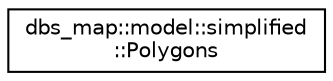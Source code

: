 digraph "Graphical Class Hierarchy"
{
 // LATEX_PDF_SIZE
  edge [fontname="Helvetica",fontsize="10",labelfontname="Helvetica",labelfontsize="10"];
  node [fontname="Helvetica",fontsize="10",shape=record];
  rankdir="LR";
  Node0 [label="dbs_map::model::simplified\l::Polygons",height=0.2,width=0.4,color="black", fillcolor="white", style="filled",URL="$structdbs__map_1_1model_1_1simplified_1_1Polygons.html",tooltip="Data structure representing polygon geometry for a specific type of object."];
}
